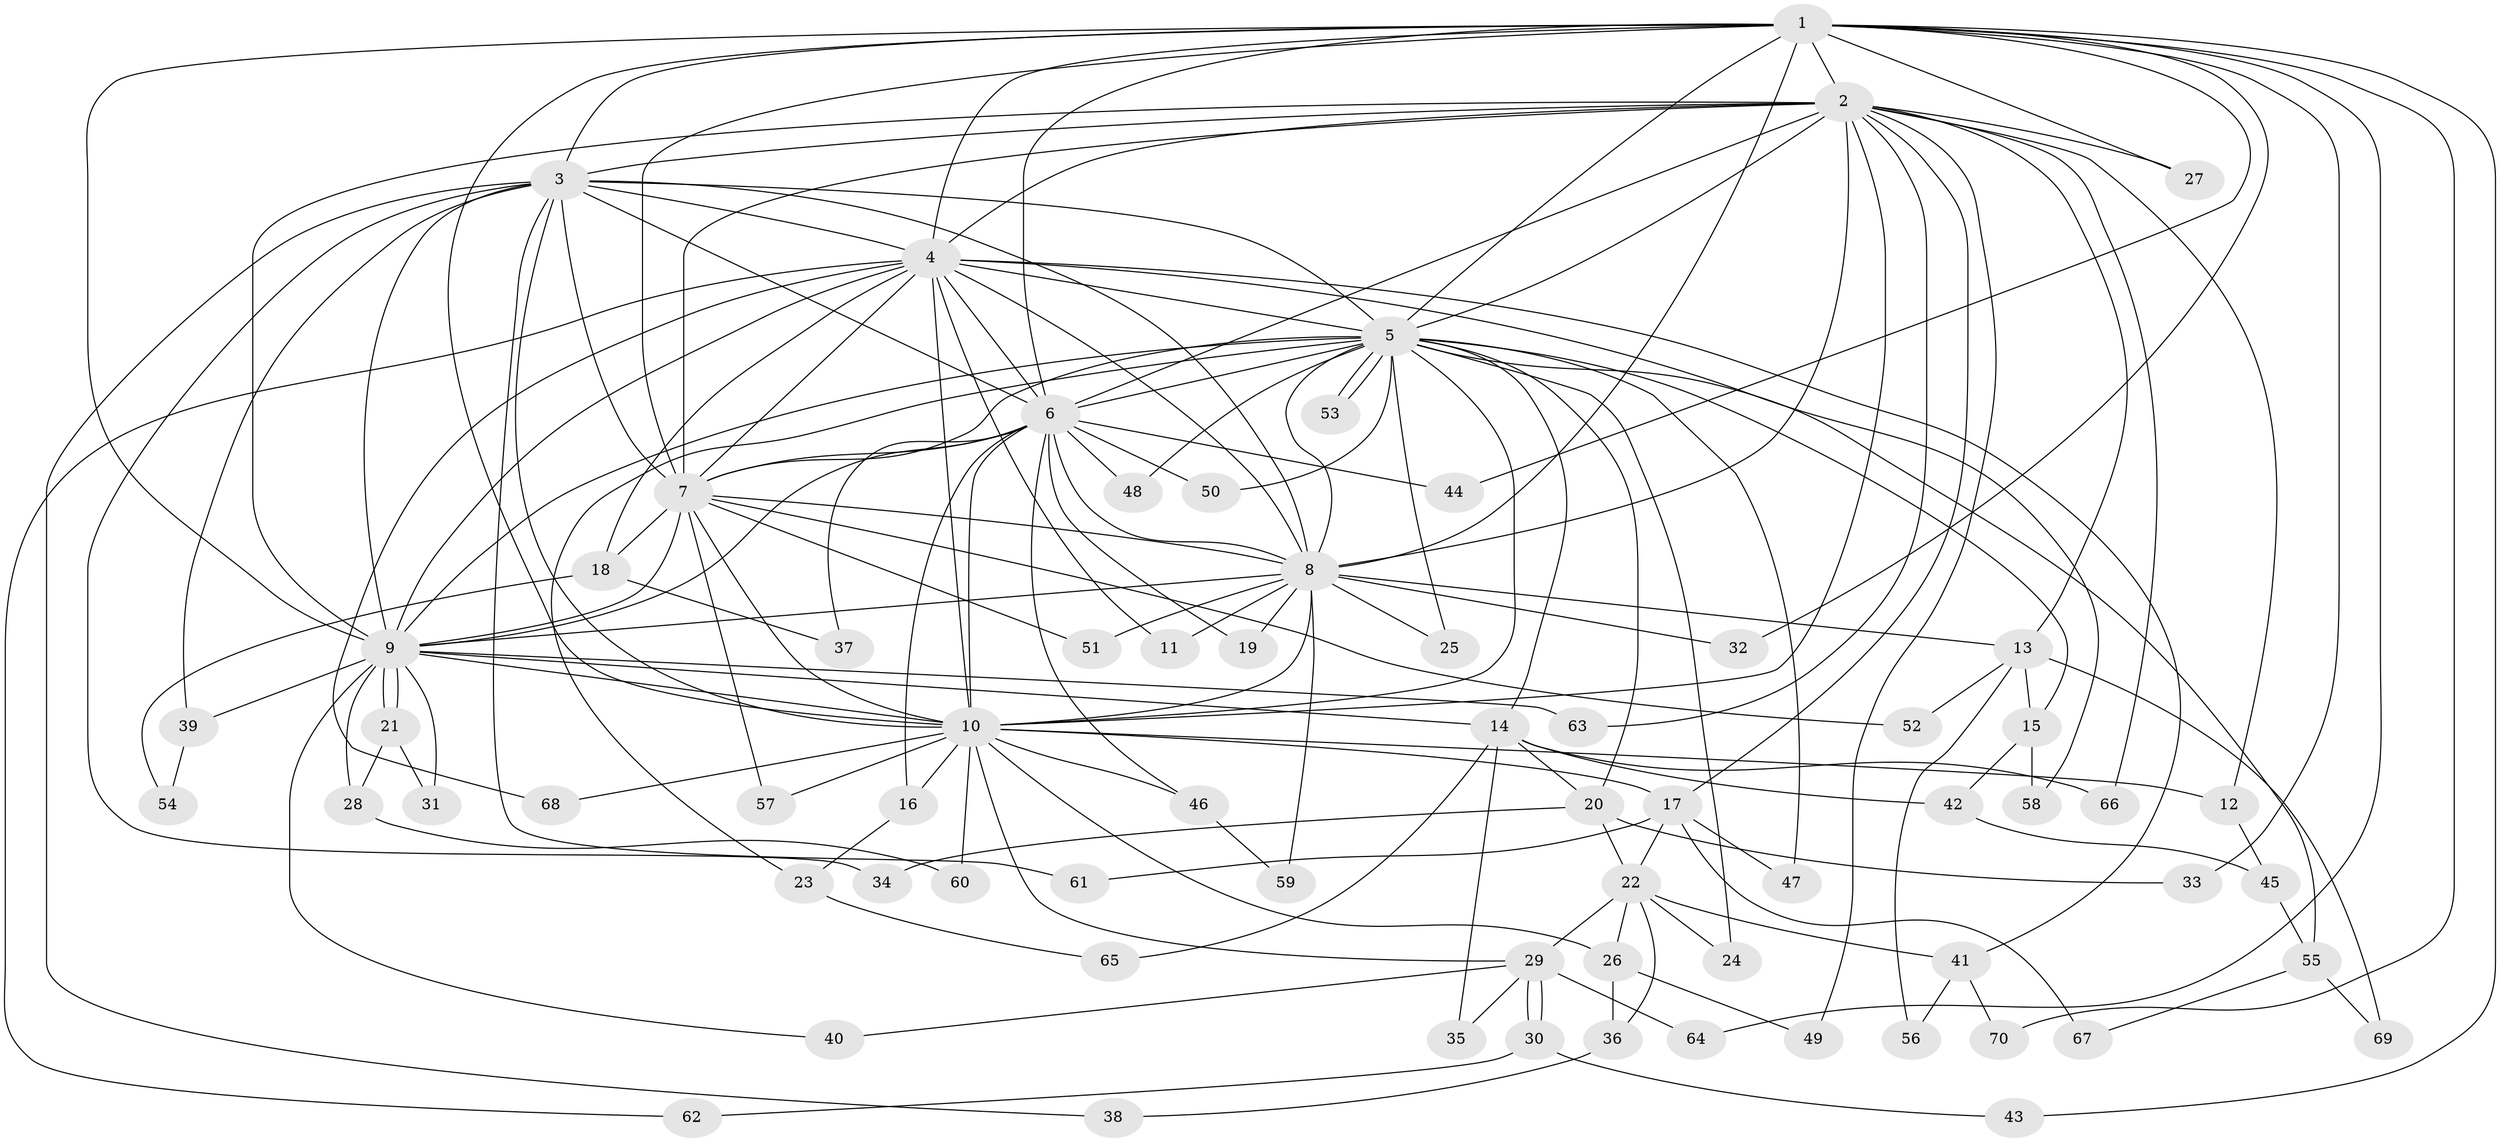 // Generated by graph-tools (version 1.1) at 2025/35/03/09/25 02:35:04]
// undirected, 70 vertices, 165 edges
graph export_dot {
graph [start="1"]
  node [color=gray90,style=filled];
  1;
  2;
  3;
  4;
  5;
  6;
  7;
  8;
  9;
  10;
  11;
  12;
  13;
  14;
  15;
  16;
  17;
  18;
  19;
  20;
  21;
  22;
  23;
  24;
  25;
  26;
  27;
  28;
  29;
  30;
  31;
  32;
  33;
  34;
  35;
  36;
  37;
  38;
  39;
  40;
  41;
  42;
  43;
  44;
  45;
  46;
  47;
  48;
  49;
  50;
  51;
  52;
  53;
  54;
  55;
  56;
  57;
  58;
  59;
  60;
  61;
  62;
  63;
  64;
  65;
  66;
  67;
  68;
  69;
  70;
  1 -- 2;
  1 -- 3;
  1 -- 4;
  1 -- 5;
  1 -- 6;
  1 -- 7;
  1 -- 8;
  1 -- 9;
  1 -- 10;
  1 -- 27;
  1 -- 32;
  1 -- 33;
  1 -- 43;
  1 -- 44;
  1 -- 64;
  1 -- 70;
  2 -- 3;
  2 -- 4;
  2 -- 5;
  2 -- 6;
  2 -- 7;
  2 -- 8;
  2 -- 9;
  2 -- 10;
  2 -- 12;
  2 -- 13;
  2 -- 17;
  2 -- 27;
  2 -- 49;
  2 -- 63;
  2 -- 66;
  3 -- 4;
  3 -- 5;
  3 -- 6;
  3 -- 7;
  3 -- 8;
  3 -- 9;
  3 -- 10;
  3 -- 34;
  3 -- 38;
  3 -- 39;
  3 -- 61;
  4 -- 5;
  4 -- 6;
  4 -- 7;
  4 -- 8;
  4 -- 9;
  4 -- 10;
  4 -- 11;
  4 -- 18;
  4 -- 41;
  4 -- 58;
  4 -- 62;
  4 -- 68;
  5 -- 6;
  5 -- 7;
  5 -- 8;
  5 -- 9;
  5 -- 10;
  5 -- 14;
  5 -- 15;
  5 -- 20;
  5 -- 23;
  5 -- 24;
  5 -- 25;
  5 -- 47;
  5 -- 48;
  5 -- 50;
  5 -- 53;
  5 -- 53;
  5 -- 55;
  6 -- 7;
  6 -- 8;
  6 -- 9;
  6 -- 10;
  6 -- 16;
  6 -- 19;
  6 -- 37;
  6 -- 44;
  6 -- 46;
  6 -- 48;
  6 -- 50;
  7 -- 8;
  7 -- 9;
  7 -- 10;
  7 -- 18;
  7 -- 51;
  7 -- 52;
  7 -- 57;
  8 -- 9;
  8 -- 10;
  8 -- 11;
  8 -- 13;
  8 -- 19;
  8 -- 25;
  8 -- 32;
  8 -- 51;
  8 -- 59;
  9 -- 10;
  9 -- 14;
  9 -- 21;
  9 -- 21;
  9 -- 28;
  9 -- 31;
  9 -- 39;
  9 -- 40;
  9 -- 63;
  10 -- 12;
  10 -- 16;
  10 -- 17;
  10 -- 26;
  10 -- 29;
  10 -- 46;
  10 -- 57;
  10 -- 60;
  10 -- 68;
  12 -- 45;
  13 -- 15;
  13 -- 52;
  13 -- 56;
  13 -- 69;
  14 -- 20;
  14 -- 35;
  14 -- 42;
  14 -- 65;
  14 -- 66;
  15 -- 42;
  15 -- 58;
  16 -- 23;
  17 -- 22;
  17 -- 47;
  17 -- 61;
  17 -- 67;
  18 -- 37;
  18 -- 54;
  20 -- 22;
  20 -- 33;
  20 -- 34;
  21 -- 28;
  21 -- 31;
  22 -- 24;
  22 -- 26;
  22 -- 29;
  22 -- 36;
  22 -- 41;
  23 -- 65;
  26 -- 36;
  26 -- 49;
  28 -- 60;
  29 -- 30;
  29 -- 30;
  29 -- 35;
  29 -- 40;
  29 -- 64;
  30 -- 43;
  30 -- 62;
  36 -- 38;
  39 -- 54;
  41 -- 56;
  41 -- 70;
  42 -- 45;
  45 -- 55;
  46 -- 59;
  55 -- 67;
  55 -- 69;
}
